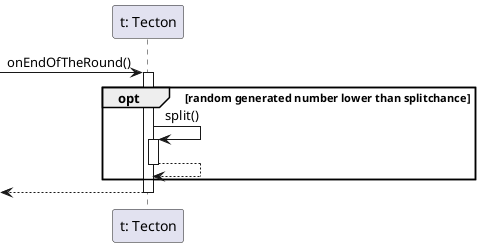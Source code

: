 @startuml endofround_tecton

participant "t: Tecton" as tecton

-> tecton: onEndOfTheRound()
activate tecton

opt random generated number lower than splitchance
	tecton -> tecton: split()
	activate tecton

	tecton --> tecton
	deactivate tecton
end

<-- tecton
deactivate tecton
@enduml
